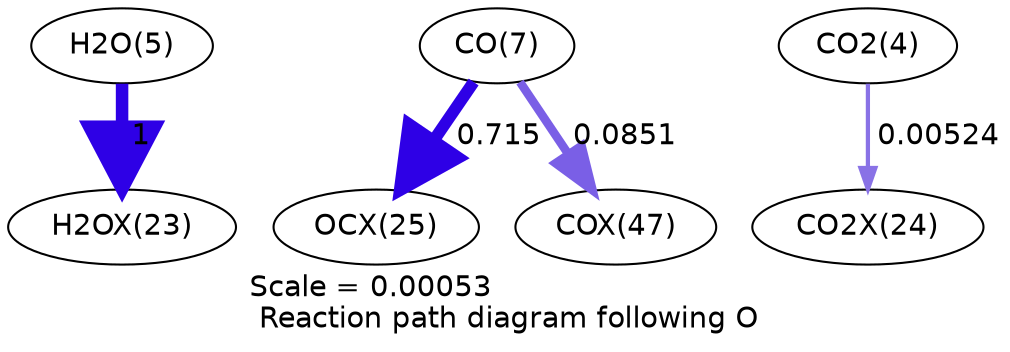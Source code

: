 digraph reaction_paths {
center=1;
s7 -> s65[fontname="Helvetica", penwidth=6, arrowsize=3, color="0.7, 1.5, 0.9"
, label=" 1"];
s9 -> s67[fontname="Helvetica", penwidth=5.75, arrowsize=2.87, color="0.7, 1.22, 0.9"
, label=" 0.715"];
s9 -> s73[fontname="Helvetica", penwidth=4.14, arrowsize=2.07, color="0.7, 0.585, 0.9"
, label=" 0.0851"];
s6 -> s66[fontname="Helvetica", penwidth=2.03, arrowsize=1.02, color="0.7, 0.505, 0.9"
, label=" 0.00524"];
s6 [ fontname="Helvetica", label="CO2(4)"];
s7 [ fontname="Helvetica", label="H2O(5)"];
s9 [ fontname="Helvetica", label="CO(7)"];
s65 [ fontname="Helvetica", label="H2OX(23)"];
s66 [ fontname="Helvetica", label="CO2X(24)"];
s67 [ fontname="Helvetica", label="OCX(25)"];
s73 [ fontname="Helvetica", label="COX(47)"];
 label = "Scale = 0.00053\l Reaction path diagram following O";
 fontname = "Helvetica";
}
